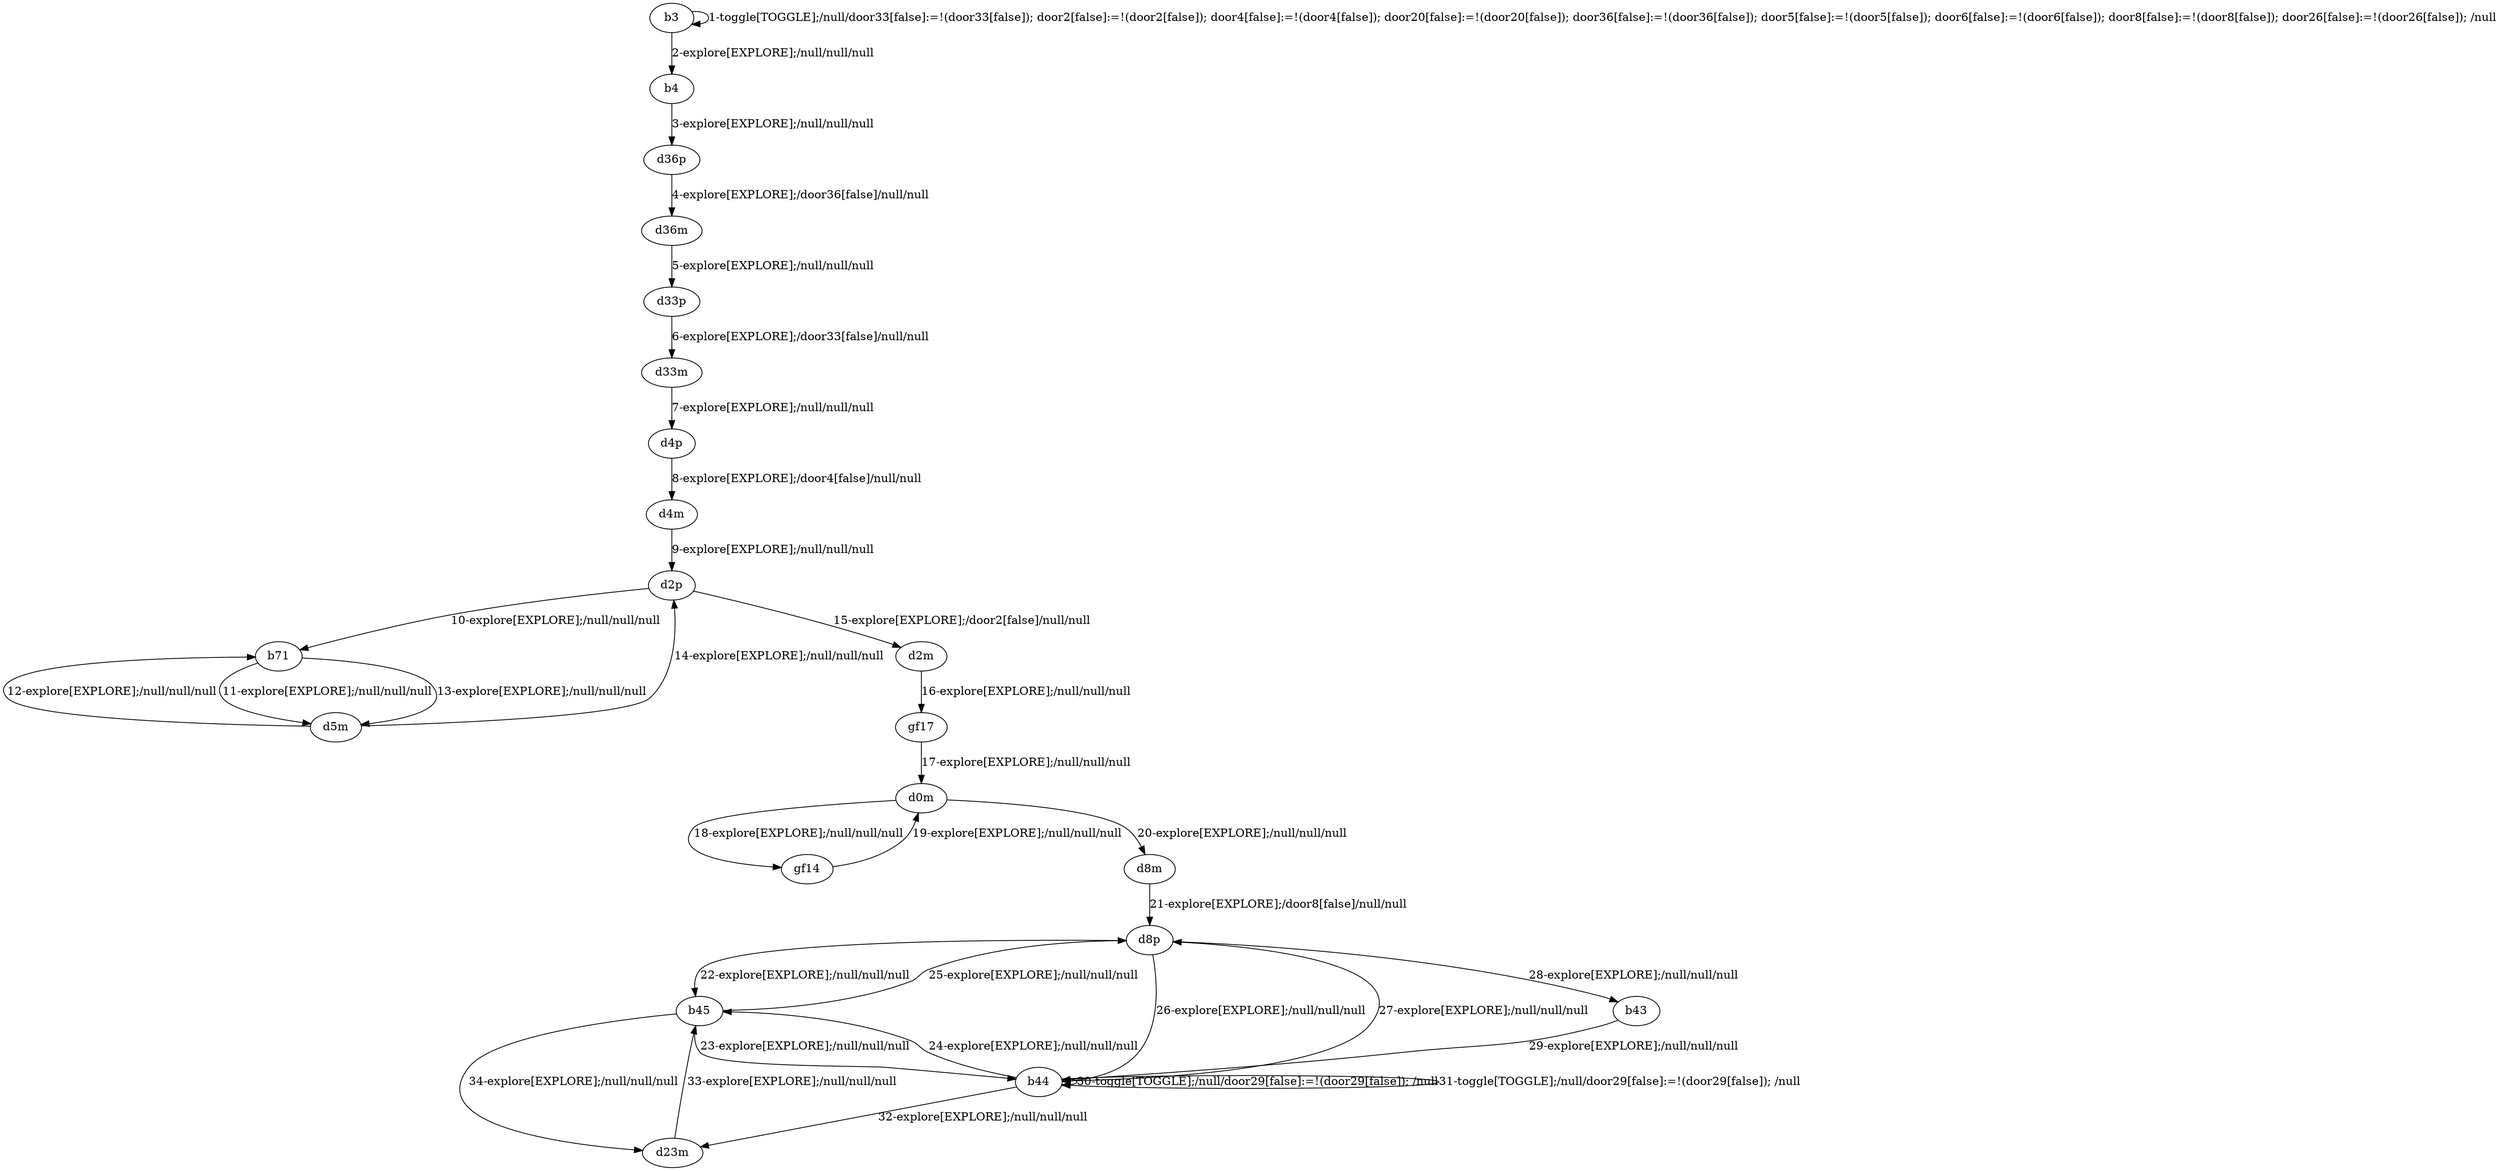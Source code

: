 # Total number of goals covered by this test: 1
# d23m --> b45

digraph g {
"b3" -> "b3" [label = "1-toggle[TOGGLE];/null/door33[false]:=!(door33[false]); door2[false]:=!(door2[false]); door4[false]:=!(door4[false]); door20[false]:=!(door20[false]); door36[false]:=!(door36[false]); door5[false]:=!(door5[false]); door6[false]:=!(door6[false]); door8[false]:=!(door8[false]); door26[false]:=!(door26[false]); /null"];
"b3" -> "b4" [label = "2-explore[EXPLORE];/null/null/null"];
"b4" -> "d36p" [label = "3-explore[EXPLORE];/null/null/null"];
"d36p" -> "d36m" [label = "4-explore[EXPLORE];/door36[false]/null/null"];
"d36m" -> "d33p" [label = "5-explore[EXPLORE];/null/null/null"];
"d33p" -> "d33m" [label = "6-explore[EXPLORE];/door33[false]/null/null"];
"d33m" -> "d4p" [label = "7-explore[EXPLORE];/null/null/null"];
"d4p" -> "d4m" [label = "8-explore[EXPLORE];/door4[false]/null/null"];
"d4m" -> "d2p" [label = "9-explore[EXPLORE];/null/null/null"];
"d2p" -> "b71" [label = "10-explore[EXPLORE];/null/null/null"];
"b71" -> "d5m" [label = "11-explore[EXPLORE];/null/null/null"];
"d5m" -> "b71" [label = "12-explore[EXPLORE];/null/null/null"];
"b71" -> "d5m" [label = "13-explore[EXPLORE];/null/null/null"];
"d5m" -> "d2p" [label = "14-explore[EXPLORE];/null/null/null"];
"d2p" -> "d2m" [label = "15-explore[EXPLORE];/door2[false]/null/null"];
"d2m" -> "gf17" [label = "16-explore[EXPLORE];/null/null/null"];
"gf17" -> "d0m" [label = "17-explore[EXPLORE];/null/null/null"];
"d0m" -> "gf14" [label = "18-explore[EXPLORE];/null/null/null"];
"gf14" -> "d0m" [label = "19-explore[EXPLORE];/null/null/null"];
"d0m" -> "d8m" [label = "20-explore[EXPLORE];/null/null/null"];
"d8m" -> "d8p" [label = "21-explore[EXPLORE];/door8[false]/null/null"];
"d8p" -> "b45" [label = "22-explore[EXPLORE];/null/null/null"];
"b45" -> "b44" [label = "23-explore[EXPLORE];/null/null/null"];
"b44" -> "b45" [label = "24-explore[EXPLORE];/null/null/null"];
"b45" -> "d8p" [label = "25-explore[EXPLORE];/null/null/null"];
"d8p" -> "b44" [label = "26-explore[EXPLORE];/null/null/null"];
"b44" -> "d8p" [label = "27-explore[EXPLORE];/null/null/null"];
"d8p" -> "b43" [label = "28-explore[EXPLORE];/null/null/null"];
"b43" -> "b44" [label = "29-explore[EXPLORE];/null/null/null"];
"b44" -> "b44" [label = "30-toggle[TOGGLE];/null/door29[false]:=!(door29[false]); /null"];
"b44" -> "b44" [label = "31-toggle[TOGGLE];/null/door29[false]:=!(door29[false]); /null"];
"b44" -> "d23m" [label = "32-explore[EXPLORE];/null/null/null"];
"d23m" -> "b45" [label = "33-explore[EXPLORE];/null/null/null"];
"b45" -> "d23m" [label = "34-explore[EXPLORE];/null/null/null"];
}